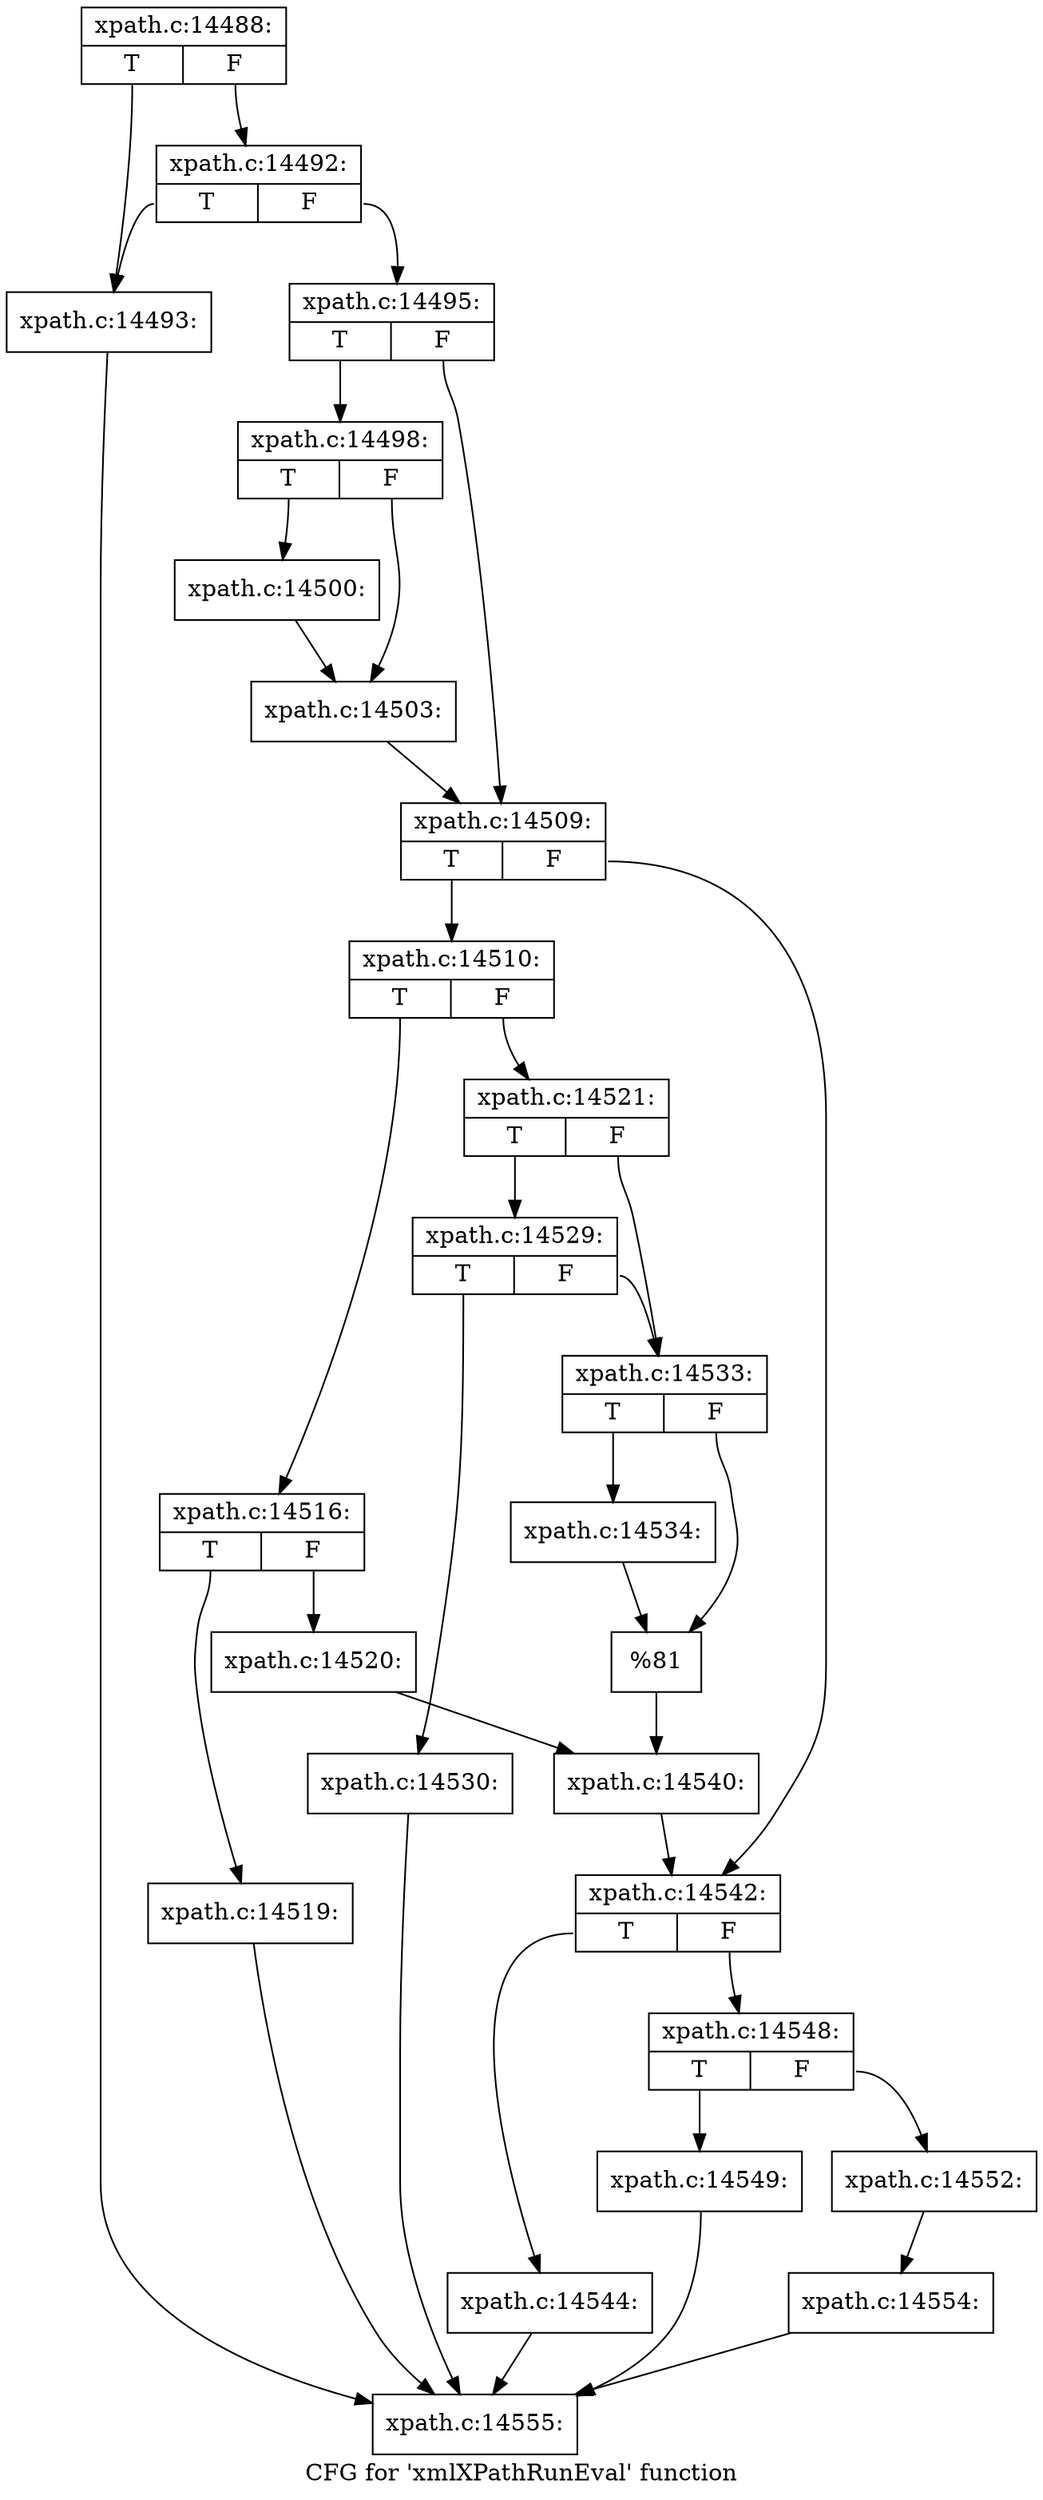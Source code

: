 digraph "CFG for 'xmlXPathRunEval' function" {
	label="CFG for 'xmlXPathRunEval' function";

	Node0x4847400 [shape=record,label="{xpath.c:14488:|{<s0>T|<s1>F}}"];
	Node0x4847400:s0 -> Node0x484b540;
	Node0x4847400:s1 -> Node0x484b5e0;
	Node0x484b5e0 [shape=record,label="{xpath.c:14492:|{<s0>T|<s1>F}}"];
	Node0x484b5e0:s0 -> Node0x484b540;
	Node0x484b5e0:s1 -> Node0x484b590;
	Node0x484b540 [shape=record,label="{xpath.c:14493:}"];
	Node0x484b540 -> Node0x484abe0;
	Node0x484b590 [shape=record,label="{xpath.c:14495:|{<s0>T|<s1>F}}"];
	Node0x484b590:s0 -> Node0x484bea0;
	Node0x484b590:s1 -> Node0x484bef0;
	Node0x484bea0 [shape=record,label="{xpath.c:14498:|{<s0>T|<s1>F}}"];
	Node0x484bea0:s0 -> Node0x4c71d90;
	Node0x484bea0:s1 -> Node0x4c71de0;
	Node0x4c71d90 [shape=record,label="{xpath.c:14500:}"];
	Node0x4c71d90 -> Node0x4c71de0;
	Node0x4c71de0 [shape=record,label="{xpath.c:14503:}"];
	Node0x4c71de0 -> Node0x484bef0;
	Node0x484bef0 [shape=record,label="{xpath.c:14509:|{<s0>T|<s1>F}}"];
	Node0x484bef0:s0 -> Node0x4361640;
	Node0x484bef0:s1 -> Node0x4c72b00;
	Node0x4361640 [shape=record,label="{xpath.c:14510:|{<s0>T|<s1>F}}"];
	Node0x4361640:s0 -> Node0x4c73f40;
	Node0x4361640:s1 -> Node0x4c73fe0;
	Node0x4c73f40 [shape=record,label="{xpath.c:14516:|{<s0>T|<s1>F}}"];
	Node0x4c73f40:s0 -> Node0x4c749e0;
	Node0x4c73f40:s1 -> Node0x4c74e40;
	Node0x4c749e0 [shape=record,label="{xpath.c:14519:}"];
	Node0x4c749e0 -> Node0x484abe0;
	Node0x4c74e40 [shape=record,label="{xpath.c:14520:}"];
	Node0x4c74e40 -> Node0x4c73f90;
	Node0x4c73fe0 [shape=record,label="{xpath.c:14521:|{<s0>T|<s1>F}}"];
	Node0x4c73fe0:s0 -> Node0x4c75d70;
	Node0x4c73fe0:s1 -> Node0x4c75d20;
	Node0x4c75d70 [shape=record,label="{xpath.c:14529:|{<s0>T|<s1>F}}"];
	Node0x4c75d70:s0 -> Node0x4c75cd0;
	Node0x4c75d70:s1 -> Node0x4c75d20;
	Node0x4c75cd0 [shape=record,label="{xpath.c:14530:}"];
	Node0x4c75cd0 -> Node0x484abe0;
	Node0x4c75d20 [shape=record,label="{xpath.c:14533:|{<s0>T|<s1>F}}"];
	Node0x4c75d20:s0 -> Node0x4c76740;
	Node0x4c75d20:s1 -> Node0x4c76790;
	Node0x4c76740 [shape=record,label="{xpath.c:14534:}"];
	Node0x4c76740 -> Node0x4c76790;
	Node0x4c76790 [shape=record,label="{%81}"];
	Node0x4c76790 -> Node0x4c73f90;
	Node0x4c73f90 [shape=record,label="{xpath.c:14540:}"];
	Node0x4c73f90 -> Node0x4c72b00;
	Node0x4c72b00 [shape=record,label="{xpath.c:14542:|{<s0>T|<s1>F}}"];
	Node0x4c72b00:s0 -> Node0x4c77240;
	Node0x4c72b00:s1 -> Node0x4c77290;
	Node0x4c77240 [shape=record,label="{xpath.c:14544:}"];
	Node0x4c77240 -> Node0x484abe0;
	Node0x4c77290 [shape=record,label="{xpath.c:14548:|{<s0>T|<s1>F}}"];
	Node0x4c77290:s0 -> Node0x4c77cb0;
	Node0x4c77290:s1 -> Node0x4c77d50;
	Node0x4c77cb0 [shape=record,label="{xpath.c:14549:}"];
	Node0x4c77cb0 -> Node0x484abe0;
	Node0x4c77d50 [shape=record,label="{xpath.c:14552:}"];
	Node0x4c77d50 -> Node0x4c77d00;
	Node0x4c77d00 [shape=record,label="{xpath.c:14554:}"];
	Node0x4c77d00 -> Node0x484abe0;
	Node0x484abe0 [shape=record,label="{xpath.c:14555:}"];
}
